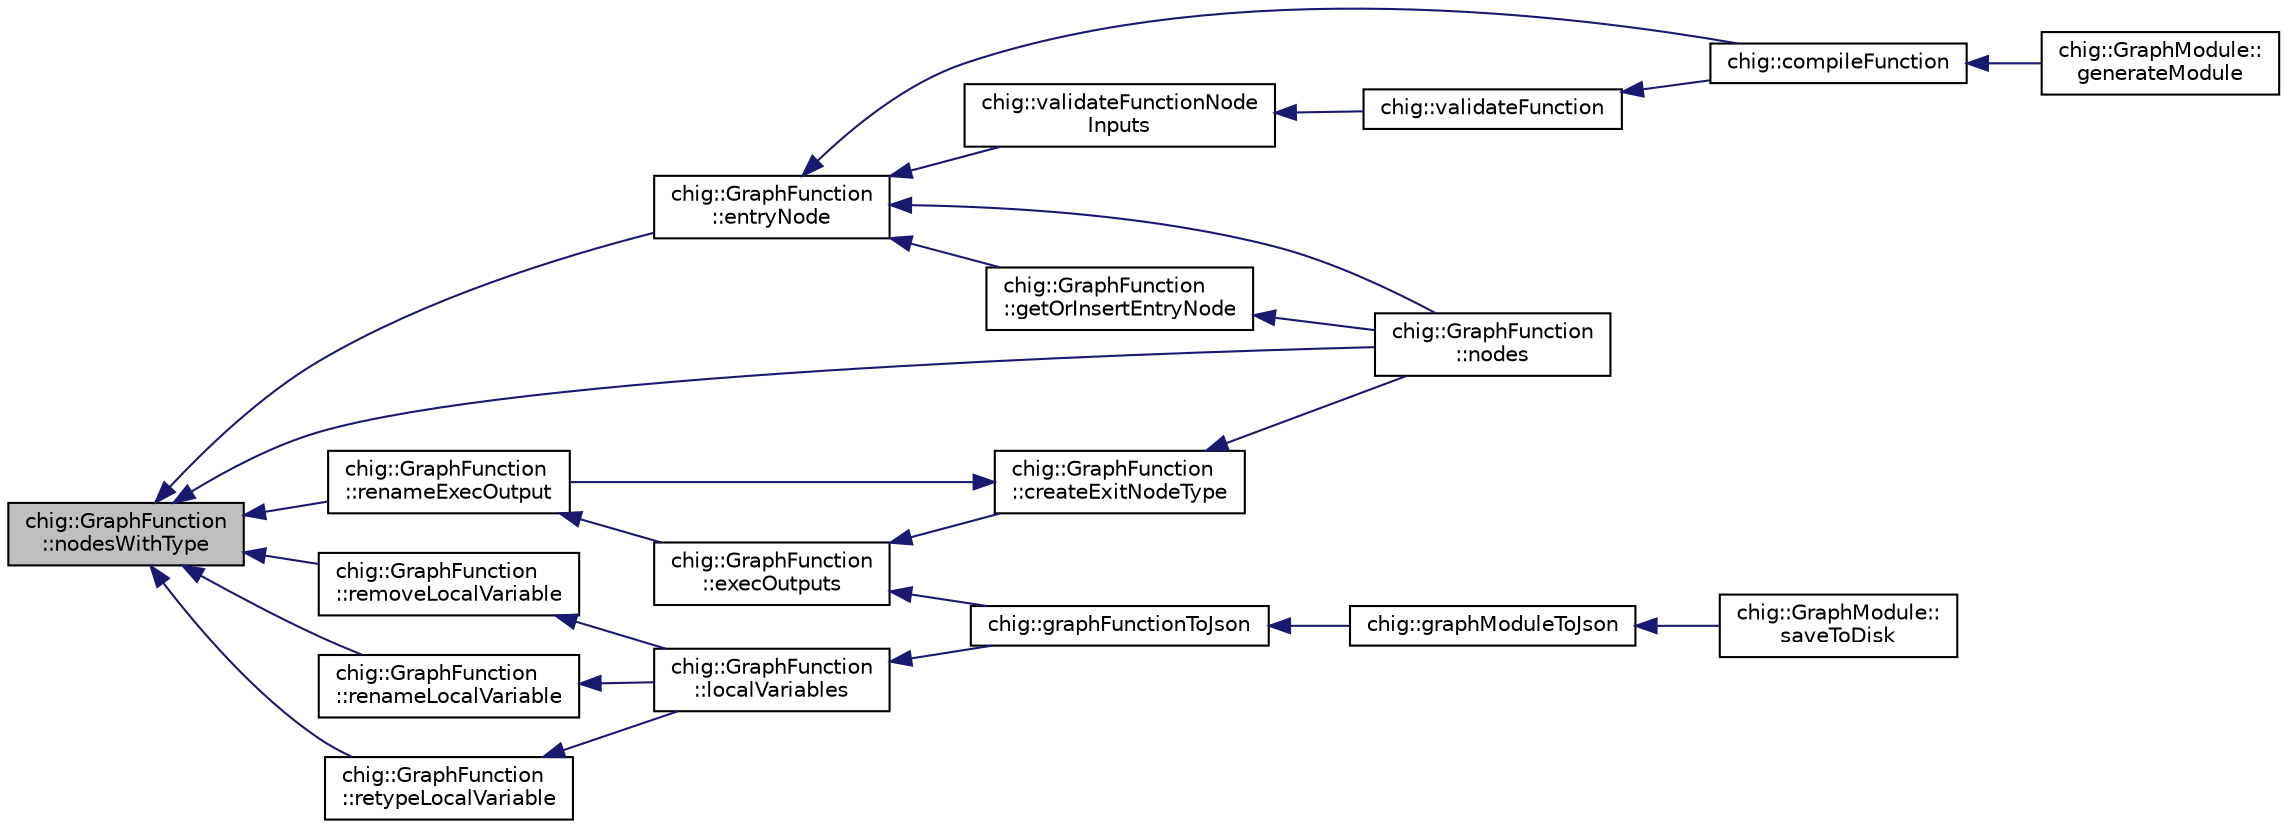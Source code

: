digraph "chig::GraphFunction::nodesWithType"
{
 // INTERACTIVE_SVG=YES
  edge [fontname="Helvetica",fontsize="10",labelfontname="Helvetica",labelfontsize="10"];
  node [fontname="Helvetica",fontsize="10",shape=record];
  rankdir="LR";
  Node535 [label="chig::GraphFunction\l::nodesWithType",height=0.2,width=0.4,color="black", fillcolor="grey75", style="filled", fontcolor="black"];
  Node535 -> Node536 [dir="back",color="midnightblue",fontsize="10",style="solid",fontname="Helvetica"];
  Node536 [label="chig::GraphFunction\l::entryNode",height=0.2,width=0.4,color="black", fillcolor="white", style="filled",URL="$structchig_1_1GraphFunction.html#aa47e30665a08b671950c4e8411c7a4ba",tooltip="Gets the node with type lang:entry returns nullptr on failure Also returns nullptr if there are two e..."];
  Node536 -> Node537 [dir="back",color="midnightblue",fontsize="10",style="solid",fontname="Helvetica"];
  Node537 [label="chig::compileFunction",height=0.2,width=0.4,color="black", fillcolor="white", style="filled",URL="$namespacechig.html#a4f26546c4bc76c31cc822d0365be0f30",tooltip="Compile the graph to an llvm::Function (usually called from JsonModule::generateModule) ..."];
  Node537 -> Node538 [dir="back",color="midnightblue",fontsize="10",style="solid",fontname="Helvetica"];
  Node538 [label="chig::GraphModule::\lgenerateModule",height=0.2,width=0.4,color="black", fillcolor="white", style="filled",URL="$structchig_1_1GraphModule.html#a4c3a1ba833c0bd7e9a3daf0fd42eb6c6",tooltip="Generate a llvm::Module from the module. "];
  Node536 -> Node539 [dir="back",color="midnightblue",fontsize="10",style="solid",fontname="Helvetica"];
  Node539 [label="chig::GraphFunction\l::getOrInsertEntryNode",height=0.2,width=0.4,color="black", fillcolor="white", style="filled",URL="$structchig_1_1GraphFunction.html#a6b52aef92086d65539ad8be1ad78469e",tooltip="Creates an entry node if it doesn&#39;t already exist, else just return it. "];
  Node539 -> Node540 [dir="back",color="midnightblue",fontsize="10",style="solid",fontname="Helvetica"];
  Node540 [label="chig::GraphFunction\l::nodes",height=0.2,width=0.4,color="black", fillcolor="white", style="filled",URL="$structchig_1_1GraphFunction.html#aed770126edca8a167de5e44582e646de"];
  Node536 -> Node540 [dir="back",color="midnightblue",fontsize="10",style="solid",fontname="Helvetica"];
  Node536 -> Node541 [dir="back",color="midnightblue",fontsize="10",style="solid",fontname="Helvetica"];
  Node541 [label="chig::validateFunctionNode\lInputs",height=0.2,width=0.4,color="black", fillcolor="white", style="filled",URL="$namespacechig.html#ad868894793d664b6ae994f24fc781b4b",tooltip="The make sure that nodes are called before their outputs are used. "];
  Node541 -> Node542 [dir="back",color="midnightblue",fontsize="10",style="solid",fontname="Helvetica"];
  Node542 [label="chig::validateFunction",height=0.2,width=0.4,color="black", fillcolor="white", style="filled",URL="$namespacechig.html#afccf44a2370371aae836862d9731155e",tooltip="Validate that a function is compilable. "];
  Node542 -> Node537 [dir="back",color="midnightblue",fontsize="10",style="solid",fontname="Helvetica"];
  Node535 -> Node540 [dir="back",color="midnightblue",fontsize="10",style="solid",fontname="Helvetica"];
  Node535 -> Node543 [dir="back",color="midnightblue",fontsize="10",style="solid",fontname="Helvetica"];
  Node543 [label="chig::GraphFunction\l::removeLocalVariable",height=0.2,width=0.4,color="black", fillcolor="white", style="filled",URL="$structchig_1_1GraphFunction.html#a1c45651f8ac9b7bf9cebcd11d91763f0",tooltip="Remove a local variable from the function by name. "];
  Node543 -> Node544 [dir="back",color="midnightblue",fontsize="10",style="solid",fontname="Helvetica"];
  Node544 [label="chig::GraphFunction\l::localVariables",height=0.2,width=0.4,color="black", fillcolor="white", style="filled",URL="$structchig_1_1GraphFunction.html#a72a81861d1331948804b2a267598ec79",tooltip="Get the local variables. "];
  Node544 -> Node545 [dir="back",color="midnightblue",fontsize="10",style="solid",fontname="Helvetica"];
  Node545 [label="chig::graphFunctionToJson",height=0.2,width=0.4,color="black", fillcolor="white", style="filled",URL="$namespacechig.html#ad0fd9448ab1cd1d73351fad5967a7b9b",tooltip="Serialize a GraphFunction to json. "];
  Node545 -> Node546 [dir="back",color="midnightblue",fontsize="10",style="solid",fontname="Helvetica"];
  Node546 [label="chig::graphModuleToJson",height=0.2,width=0.4,color="black", fillcolor="white", style="filled",URL="$namespacechig.html#aaef3bb08f472ae32b2d3b292e69a007a",tooltip="Serialize a JsonModule to json. "];
  Node546 -> Node547 [dir="back",color="midnightblue",fontsize="10",style="solid",fontname="Helvetica"];
  Node547 [label="chig::GraphModule::\lsaveToDisk",height=0.2,width=0.4,color="black", fillcolor="white", style="filled",URL="$structchig_1_1GraphModule.html#accb1a64da697a29e28d78a9a09bd52ff",tooltip="Serialize to disk in the context. "];
  Node535 -> Node548 [dir="back",color="midnightblue",fontsize="10",style="solid",fontname="Helvetica"];
  Node548 [label="chig::GraphFunction\l::renameExecOutput",height=0.2,width=0.4,color="black", fillcolor="white", style="filled",URL="$structchig_1_1GraphFunction.html#a242c9e82374bc304966506efd81ed0f5",tooltip="Rename an exec output If idx is out of range, this function does nothing. "];
  Node548 -> Node549 [dir="back",color="midnightblue",fontsize="10",style="solid",fontname="Helvetica"];
  Node549 [label="chig::GraphFunction\l::execOutputs",height=0.2,width=0.4,color="black", fillcolor="white", style="filled",URL="$structchig_1_1GraphFunction.html#ae155f716b072ef5f8e3ba064ae7ef8c0",tooltip="Get the function exec outputs. "];
  Node549 -> Node550 [dir="back",color="midnightblue",fontsize="10",style="solid",fontname="Helvetica"];
  Node550 [label="chig::GraphFunction\l::createExitNodeType",height=0.2,width=0.4,color="black", fillcolor="white", style="filled",URL="$structchig_1_1GraphFunction.html#ac7c52122fef0c74d9d0ee04af9a741c4",tooltip="Create a fresh NodeType for an exit. "];
  Node550 -> Node540 [dir="back",color="midnightblue",fontsize="10",style="solid",fontname="Helvetica"];
  Node550 -> Node548 [dir="back",color="midnightblue",fontsize="10",style="solid",fontname="Helvetica"];
  Node549 -> Node545 [dir="back",color="midnightblue",fontsize="10",style="solid",fontname="Helvetica"];
  Node535 -> Node551 [dir="back",color="midnightblue",fontsize="10",style="solid",fontname="Helvetica"];
  Node551 [label="chig::GraphFunction\l::renameLocalVariable",height=0.2,width=0.4,color="black", fillcolor="white", style="filled",URL="$structchig_1_1GraphFunction.html#a9eff598c36c450953054331757bf6d6b",tooltip="Rename a local variable. "];
  Node551 -> Node544 [dir="back",color="midnightblue",fontsize="10",style="solid",fontname="Helvetica"];
  Node535 -> Node552 [dir="back",color="midnightblue",fontsize="10",style="solid",fontname="Helvetica"];
  Node552 [label="chig::GraphFunction\l::retypeLocalVariable",height=0.2,width=0.4,color="black", fillcolor="white", style="filled",URL="$structchig_1_1GraphFunction.html#a905a09106e02a246daac43a37c42b97b",tooltip="Set a new type to a local variable. "];
  Node552 -> Node544 [dir="back",color="midnightblue",fontsize="10",style="solid",fontname="Helvetica"];
}
